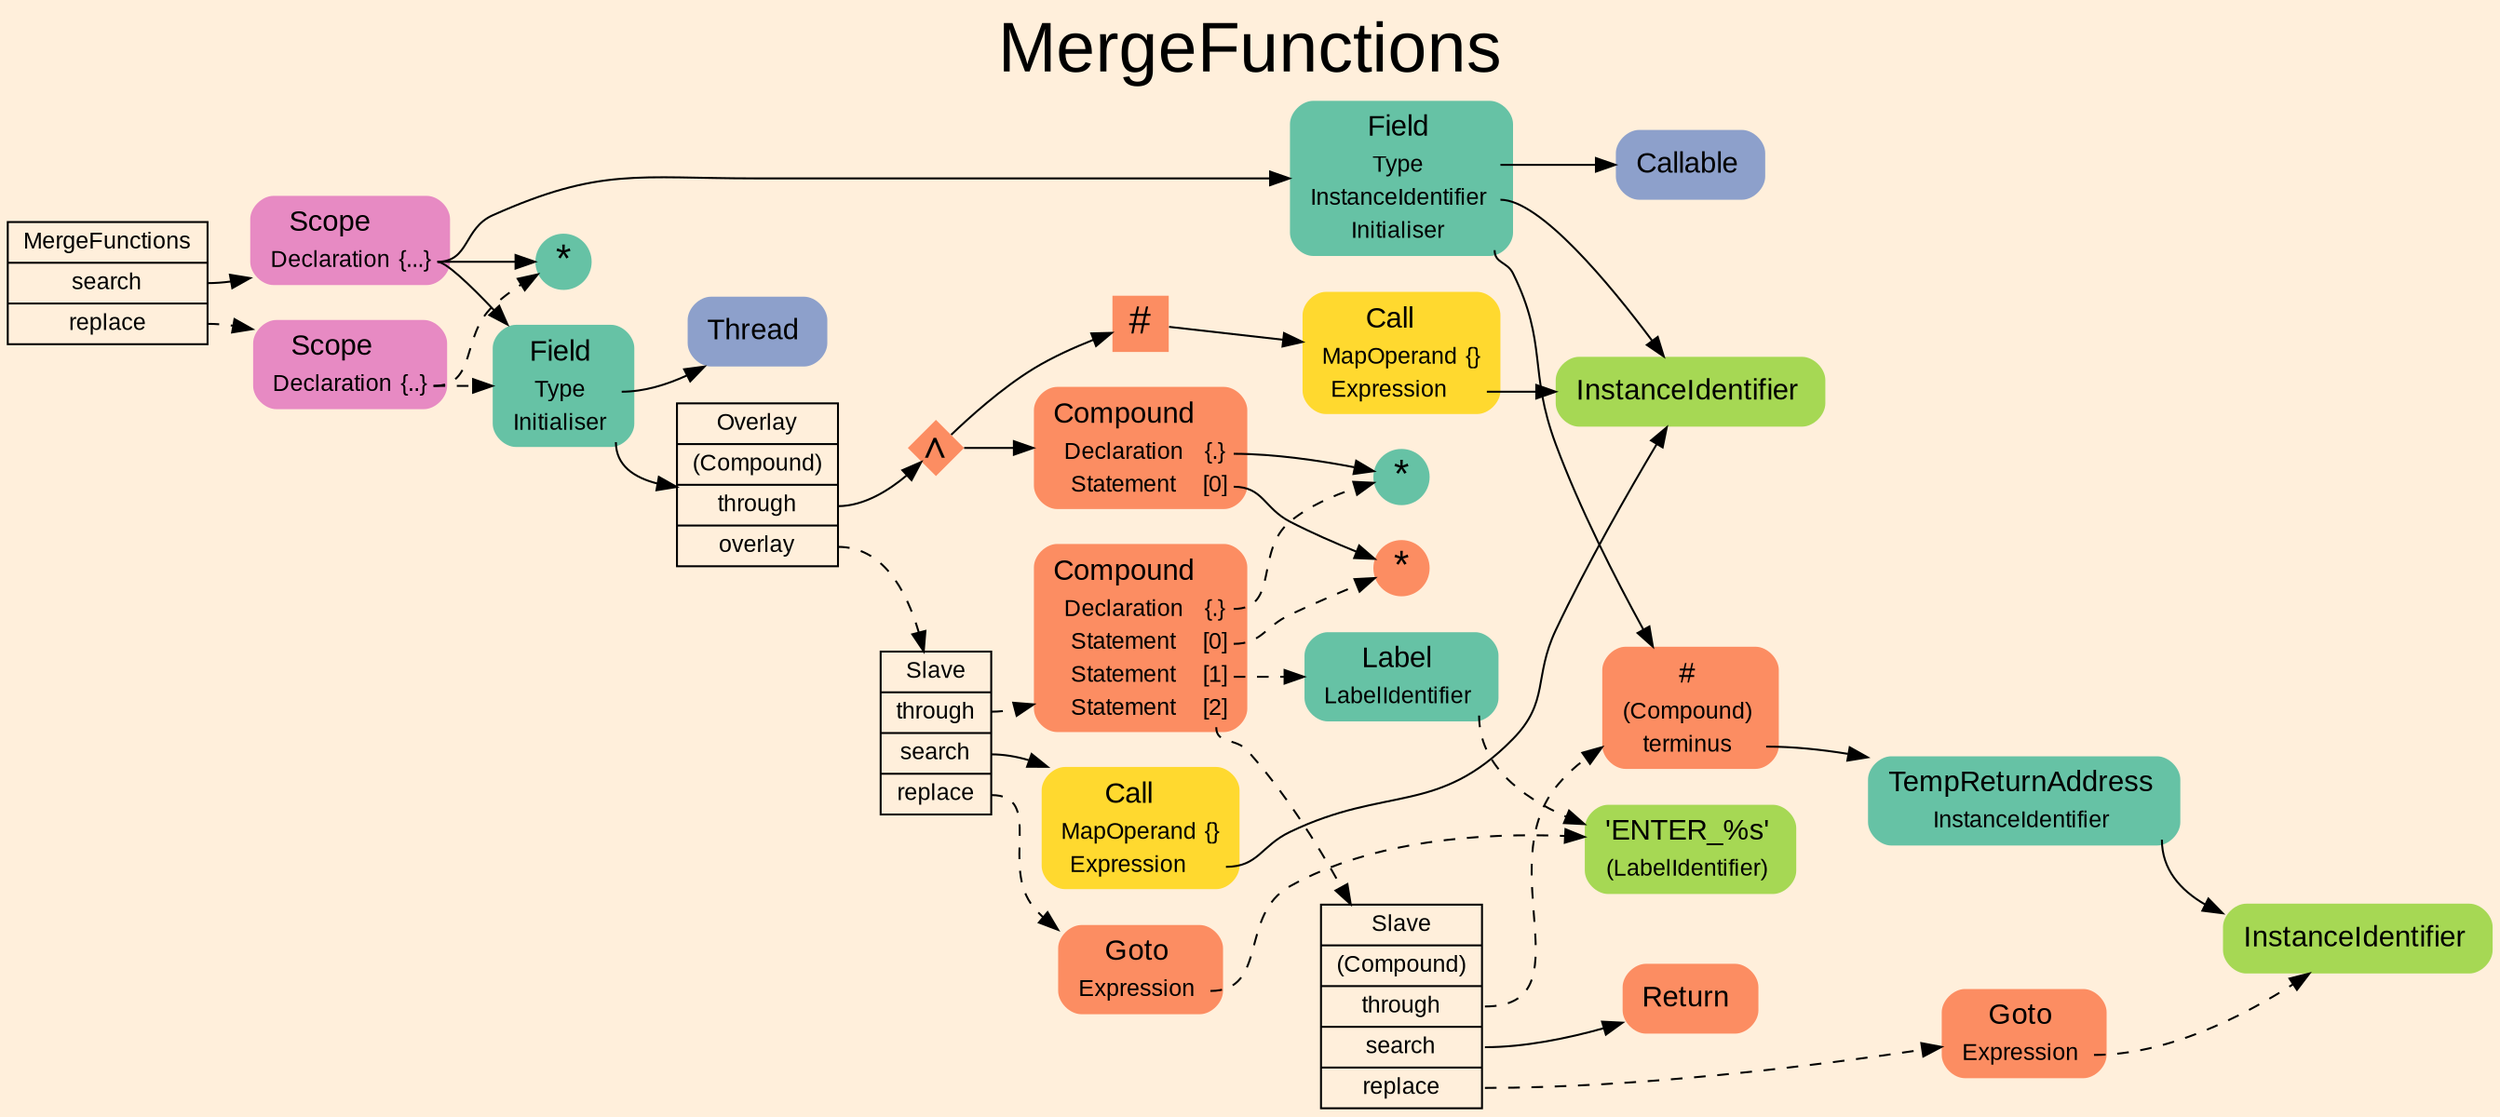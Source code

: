 digraph "MergeFunctions" {
label = "MergeFunctions"
labelloc = t
fontsize = "36"
graph [
    rankdir = "LR"
    ranksep = 0.3
    bgcolor = antiquewhite1
    color = black
    fontcolor = black
    fontname = "Arial"
];
node [
    fontname = "Arial"
];
edge [
    fontname = "Arial"
];

// -------------------- transformation figure --------------------
// -------- block CR#P33-0 ----------
"CR#P33-0" [
    shape = "record"
    fillcolor = antiquewhite1
    label = "<fixed> MergeFunctions | <port0> search | <port1> replace"
    style = "filled"
    fontsize = "12"
    color = black
    fontcolor = black
];

"CR#P33-0":port0 -> "#B-2-567" [
    color = black
    fontcolor = black
];

"CR#P33-0":port1 -> "#B-2-568" [
    style="dashed"
    color = black
    fontcolor = black
];

// -------- block #B-2-567 ----------
"#B-2-567" [
    shape = "plaintext"
    fillcolor = "/set28/4"
    label = <<TABLE BORDER="0" CELLBORDER="0" CELLSPACING="0">
     <TR><TD><FONT POINT-SIZE="15.0">Scope</FONT></TD><TD></TD></TR>
     <TR><TD>Declaration</TD><TD PORT="port0">{...}</TD></TR>
    </TABLE>>
    style = "rounded,filled"
    fontsize = "12"
];

"#B-2-567":port0 -> "#B-2-573" [
    color = black
    fontcolor = black
];

"#B-2-567":port0 -> "#B-2-569" [
    color = black
    fontcolor = black
];

"#B-2-567":port0 -> "#B-2-570" [
    color = black
    fontcolor = black
];

// -------- block #B-2-573 ----------
"#B-2-573" [
    shape = "circle"
    fillcolor = "/set28/1"
    label = <*>
    style = "filled"
    fontsize = "20"
    penwidth = 0.0
    fixedsize = true
    width = 0.4
    height = 0.4
];

// -------- block #B-2-569 ----------
"#B-2-569" [
    shape = "plaintext"
    fillcolor = "/set28/1"
    label = <<TABLE BORDER="0" CELLBORDER="0" CELLSPACING="0">
     <TR><TD><FONT POINT-SIZE="15.0">Field</FONT></TD><TD></TD></TR>
     <TR><TD>Type</TD><TD PORT="port0"></TD></TR>
     <TR><TD>Initialiser</TD><TD PORT="port1"></TD></TR>
    </TABLE>>
    style = "rounded,filled"
    fontsize = "12"
];

"#B-2-569":port0 -> "#B-2-571" [
    color = black
    fontcolor = black
];

"#B-2-569":port1 -> "#B-2-577" [
    color = black
    fontcolor = black
];

// -------- block #B-2-571 ----------
"#B-2-571" [
    shape = "plaintext"
    fillcolor = "/set28/3"
    label = <<TABLE BORDER="0" CELLBORDER="0" CELLSPACING="0">
     <TR><TD><FONT POINT-SIZE="15.0">Thread</FONT></TD><TD></TD></TR>
    </TABLE>>
    style = "rounded,filled"
    fontsize = "12"
];

// -------- block #B-2-577 ----------
"#B-2-577" [
    shape = "record"
    fillcolor = antiquewhite1
    label = "<fixed> Overlay | <port0> (Compound) | <port1> through | <port2> overlay"
    style = "filled"
    fontsize = "12"
    color = black
    fontcolor = black
];

"#B-2-577":port1 -> "#B-2-585" [
    color = black
    fontcolor = black
];

"#B-2-577":port2 -> "#B-2-595" [
    style="dashed"
    color = black
    fontcolor = black
];

// -------- block #B-2-585 ----------
"#B-2-585" [
    shape = "diamond"
    fillcolor = "/set28/2"
    label = <∧>
    style = "filled"
    fontsize = "20"
    penwidth = 0.0
    fixedsize = true
    width = 0.4
    height = 0.4
];

"#B-2-585" -> "#B-2-578" [
    color = black
    fontcolor = black
];

"#B-2-585" -> "#B-2-586" [
    color = black
    fontcolor = black
];

// -------- block #B-2-578 ----------
"#B-2-578" [
    shape = "plaintext"
    fillcolor = "/set28/2"
    label = <<TABLE BORDER="0" CELLBORDER="0" CELLSPACING="0">
     <TR><TD><FONT POINT-SIZE="15.0">Compound</FONT></TD><TD></TD></TR>
     <TR><TD>Declaration</TD><TD PORT="port0">{.}</TD></TR>
     <TR><TD>Statement</TD><TD PORT="port1">[0]</TD></TR>
    </TABLE>>
    style = "rounded,filled"
    fontsize = "12"
];

"#B-2-578":port0 -> "#B-2-574" [
    color = black
    fontcolor = black
];

"#B-2-578":port1 -> "#B-2-575" [
    color = black
    fontcolor = black
];

// -------- block #B-2-574 ----------
"#B-2-574" [
    shape = "circle"
    fillcolor = "/set28/1"
    label = <*>
    style = "filled"
    fontsize = "20"
    penwidth = 0.0
    fixedsize = true
    width = 0.4
    height = 0.4
];

// -------- block #B-2-575 ----------
"#B-2-575" [
    shape = "circle"
    fillcolor = "/set28/2"
    label = <*>
    style = "filled"
    fontsize = "20"
    penwidth = 0.0
    fixedsize = true
    width = 0.4
    height = 0.4
];

// -------- block #B-2-586 ----------
"#B-2-586" [
    shape = "square"
    fillcolor = "/set28/2"
    label = <#>
    style = "filled"
    fontsize = "20"
    penwidth = 0.0
    fixedsize = true
    width = 0.4
    height = 0.4
];

"#B-2-586" -> "#B-2-580" [
    color = black
    fontcolor = black
];

// -------- block #B-2-580 ----------
"#B-2-580" [
    shape = "plaintext"
    fillcolor = "/set28/6"
    label = <<TABLE BORDER="0" CELLBORDER="0" CELLSPACING="0">
     <TR><TD><FONT POINT-SIZE="15.0">Call</FONT></TD><TD></TD></TR>
     <TR><TD>MapOperand</TD><TD PORT="port0">{}</TD></TR>
     <TR><TD>Expression</TD><TD PORT="port1"></TD></TR>
    </TABLE>>
    style = "rounded,filled"
    fontsize = "12"
];

"#B-2-580":port1 -> "#B-2-582" [
    color = black
    fontcolor = black
];

// -------- block #B-2-582 ----------
"#B-2-582" [
    shape = "plaintext"
    fillcolor = "/set28/5"
    label = <<TABLE BORDER="0" CELLBORDER="0" CELLSPACING="0">
     <TR><TD><FONT POINT-SIZE="15.0">InstanceIdentifier</FONT></TD><TD></TD></TR>
    </TABLE>>
    style = "rounded,filled"
    fontsize = "12"
];

// -------- block #B-2-595 ----------
"#B-2-595" [
    shape = "record"
    fillcolor = antiquewhite1
    label = "<fixed> Slave | <port0> through | <port1> search | <port2> replace"
    style = "filled"
    fontsize = "12"
    color = black
    fontcolor = black
];

"#B-2-595":port0 -> "#B-2-579" [
    style="dashed"
    color = black
    fontcolor = black
];

"#B-2-595":port1 -> "#B-2-581" [
    color = black
    fontcolor = black
];

"#B-2-595":port2 -> "#B-2-589" [
    style="dashed"
    color = black
    fontcolor = black
];

// -------- block #B-2-579 ----------
"#B-2-579" [
    shape = "plaintext"
    fillcolor = "/set28/2"
    label = <<TABLE BORDER="0" CELLBORDER="0" CELLSPACING="0">
     <TR><TD><FONT POINT-SIZE="15.0">Compound</FONT></TD><TD></TD></TR>
     <TR><TD>Declaration</TD><TD PORT="port0">{.}</TD></TR>
     <TR><TD>Statement</TD><TD PORT="port1">[0]</TD></TR>
     <TR><TD>Statement</TD><TD PORT="port2">[1]</TD></TR>
     <TR><TD>Statement</TD><TD PORT="port3">[2]</TD></TR>
    </TABLE>>
    style = "rounded,filled"
    fontsize = "12"
];

"#B-2-579":port0 -> "#B-2-574" [
    style="dashed"
    color = black
    fontcolor = black
];

"#B-2-579":port1 -> "#B-2-575" [
    style="dashed"
    color = black
    fontcolor = black
];

"#B-2-579":port2 -> "#B-2-583" [
    style="dashed"
    color = black
    fontcolor = black
];

"#B-2-579":port3 -> "#B-2-594" [
    style="dashed"
    color = black
    fontcolor = black
];

// -------- block #B-2-583 ----------
"#B-2-583" [
    shape = "plaintext"
    fillcolor = "/set28/1"
    label = <<TABLE BORDER="0" CELLBORDER="0" CELLSPACING="0">
     <TR><TD><FONT POINT-SIZE="15.0">Label</FONT></TD><TD></TD></TR>
     <TR><TD>LabelIdentifier</TD><TD PORT="port0"></TD></TR>
    </TABLE>>
    style = "rounded,filled"
    fontsize = "12"
];

"#B-2-583":port0 -> "#B-2-584" [
    style="dashed"
    color = black
    fontcolor = black
];

// -------- block #B-2-584 ----------
"#B-2-584" [
    shape = "plaintext"
    fillcolor = "/set28/5"
    label = <<TABLE BORDER="0" CELLBORDER="0" CELLSPACING="0">
     <TR><TD><FONT POINT-SIZE="15.0">'ENTER_%s'</FONT></TD><TD></TD></TR>
     <TR><TD>(LabelIdentifier)</TD><TD PORT="port0"></TD></TR>
    </TABLE>>
    style = "rounded,filled"
    fontsize = "12"
];

// -------- block #B-2-594 ----------
"#B-2-594" [
    shape = "record"
    fillcolor = antiquewhite1
    label = "<fixed> Slave | <port0> (Compound) | <port1> through | <port2> search | <port3> replace"
    style = "filled"
    fontsize = "12"
    color = black
    fontcolor = black
];

"#B-2-594":port1 -> "#B-2-587" [
    style="dashed"
    color = black
    fontcolor = black
];

"#B-2-594":port2 -> "#B-2-591" [
    color = black
    fontcolor = black
];

"#B-2-594":port3 -> "#B-2-590" [
    style="dashed"
    color = black
    fontcolor = black
];

// -------- block #B-2-587 ----------
"#B-2-587" [
    shape = "plaintext"
    fillcolor = "/set28/2"
    label = <<TABLE BORDER="0" CELLBORDER="0" CELLSPACING="0">
     <TR><TD><FONT POINT-SIZE="15.0">#</FONT></TD><TD></TD></TR>
     <TR><TD>(Compound)</TD><TD PORT="port0"></TD></TR>
     <TR><TD>terminus</TD><TD PORT="port1"></TD></TR>
    </TABLE>>
    style = "rounded,filled"
    fontsize = "12"
];

"#B-2-587":port1 -> "#B-2-592" [
    color = black
    fontcolor = black
];

// -------- block #B-2-592 ----------
"#B-2-592" [
    shape = "plaintext"
    fillcolor = "/set28/1"
    label = <<TABLE BORDER="0" CELLBORDER="0" CELLSPACING="0">
     <TR><TD><FONT POINT-SIZE="15.0">TempReturnAddress</FONT></TD><TD></TD></TR>
     <TR><TD>InstanceIdentifier</TD><TD PORT="port0"></TD></TR>
    </TABLE>>
    style = "rounded,filled"
    fontsize = "12"
];

"#B-2-592":port0 -> "#B-2-593" [
    color = black
    fontcolor = black
];

// -------- block #B-2-593 ----------
"#B-2-593" [
    shape = "plaintext"
    fillcolor = "/set28/5"
    label = <<TABLE BORDER="0" CELLBORDER="0" CELLSPACING="0">
     <TR><TD><FONT POINT-SIZE="15.0">InstanceIdentifier</FONT></TD><TD></TD></TR>
    </TABLE>>
    style = "rounded,filled"
    fontsize = "12"
];

// -------- block #B-2-591 ----------
"#B-2-591" [
    shape = "plaintext"
    fillcolor = "/set28/2"
    label = <<TABLE BORDER="0" CELLBORDER="0" CELLSPACING="0">
     <TR><TD><FONT POINT-SIZE="15.0">Return</FONT></TD><TD></TD></TR>
    </TABLE>>
    style = "rounded,filled"
    fontsize = "12"
];

// -------- block #B-2-590 ----------
"#B-2-590" [
    shape = "plaintext"
    fillcolor = "/set28/2"
    label = <<TABLE BORDER="0" CELLBORDER="0" CELLSPACING="0">
     <TR><TD><FONT POINT-SIZE="15.0">Goto</FONT></TD><TD></TD></TR>
     <TR><TD>Expression</TD><TD PORT="port0"></TD></TR>
    </TABLE>>
    style = "rounded,filled"
    fontsize = "12"
];

"#B-2-590":port0 -> "#B-2-593" [
    style="dashed"
    color = black
    fontcolor = black
];

// -------- block #B-2-581 ----------
"#B-2-581" [
    shape = "plaintext"
    fillcolor = "/set28/6"
    label = <<TABLE BORDER="0" CELLBORDER="0" CELLSPACING="0">
     <TR><TD><FONT POINT-SIZE="15.0">Call</FONT></TD><TD></TD></TR>
     <TR><TD>MapOperand</TD><TD PORT="port0">{}</TD></TR>
     <TR><TD>Expression</TD><TD PORT="port1"></TD></TR>
    </TABLE>>
    style = "rounded,filled"
    fontsize = "12"
];

"#B-2-581":port1 -> "#B-2-582" [
    color = black
    fontcolor = black
];

// -------- block #B-2-589 ----------
"#B-2-589" [
    shape = "plaintext"
    fillcolor = "/set28/2"
    label = <<TABLE BORDER="0" CELLBORDER="0" CELLSPACING="0">
     <TR><TD><FONT POINT-SIZE="15.0">Goto</FONT></TD><TD></TD></TR>
     <TR><TD>Expression</TD><TD PORT="port0"></TD></TR>
    </TABLE>>
    style = "rounded,filled"
    fontsize = "12"
];

"#B-2-589":port0 -> "#B-2-584" [
    style="dashed"
    color = black
    fontcolor = black
];

// -------- block #B-2-570 ----------
"#B-2-570" [
    shape = "plaintext"
    fillcolor = "/set28/1"
    label = <<TABLE BORDER="0" CELLBORDER="0" CELLSPACING="0">
     <TR><TD><FONT POINT-SIZE="15.0">Field</FONT></TD><TD></TD></TR>
     <TR><TD>Type</TD><TD PORT="port0"></TD></TR>
     <TR><TD>InstanceIdentifier</TD><TD PORT="port1"></TD></TR>
     <TR><TD>Initialiser</TD><TD PORT="port2"></TD></TR>
    </TABLE>>
    style = "rounded,filled"
    fontsize = "12"
];

"#B-2-570":port0 -> "#B-2-572" [
    color = black
    fontcolor = black
];

"#B-2-570":port1 -> "#B-2-582" [
    color = black
    fontcolor = black
];

"#B-2-570":port2 -> "#B-2-587" [
    color = black
    fontcolor = black
];

// -------- block #B-2-572 ----------
"#B-2-572" [
    shape = "plaintext"
    fillcolor = "/set28/3"
    label = <<TABLE BORDER="0" CELLBORDER="0" CELLSPACING="0">
     <TR><TD><FONT POINT-SIZE="15.0">Callable</FONT></TD><TD></TD></TR>
    </TABLE>>
    style = "rounded,filled"
    fontsize = "12"
];

// -------- block #B-2-568 ----------
"#B-2-568" [
    shape = "plaintext"
    fillcolor = "/set28/4"
    label = <<TABLE BORDER="0" CELLBORDER="0" CELLSPACING="0">
     <TR><TD><FONT POINT-SIZE="15.0">Scope</FONT></TD><TD></TD></TR>
     <TR><TD>Declaration</TD><TD PORT="port0">{..}</TD></TR>
    </TABLE>>
    style = "rounded,filled"
    fontsize = "12"
];

"#B-2-568":port0 -> "#B-2-573" [
    style="dashed"
    color = black
    fontcolor = black
];

"#B-2-568":port0 -> "#B-2-569" [
    style="dashed"
    color = black
    fontcolor = black
];


}
